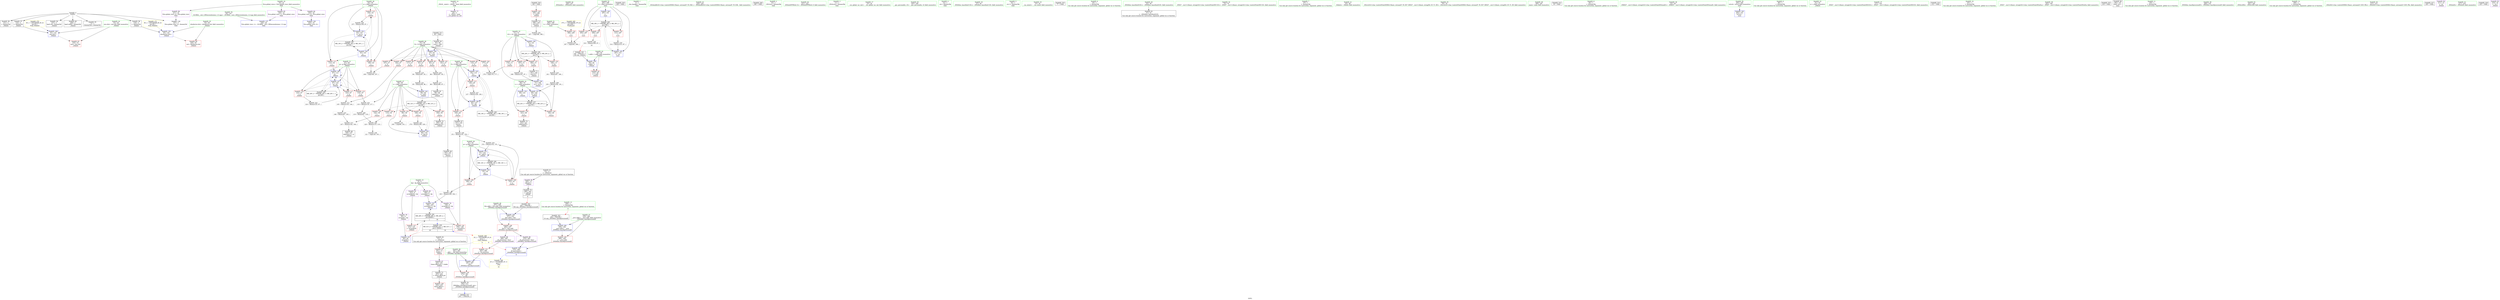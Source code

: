digraph "SVFG" {
	label="SVFG";

	Node0x55ae5b61f270 [shape=record,color=grey,label="{NodeID: 0\nNullPtr}"];
	Node0x55ae5b61f270 -> Node0x55ae5b63e0f0[style=solid];
	Node0x55ae5b61f270 -> Node0x55ae5b63e1f0[style=solid];
	Node0x55ae5b61f270 -> Node0x55ae5b63e2c0[style=solid];
	Node0x55ae5b61f270 -> Node0x55ae5b63e390[style=solid];
	Node0x55ae5b61f270 -> Node0x55ae5b63e460[style=solid];
	Node0x55ae5b61f270 -> Node0x55ae5b63e530[style=solid];
	Node0x55ae5b61f270 -> Node0x55ae5b643630[style=solid];
	Node0x55ae5b63cb60 [shape=record,color=red,label="{NodeID: 97\n107\<--57\n\<--N\n_Z4doiti\n}"];
	Node0x55ae5b63cb60 -> Node0x55ae5b64a610[style=solid];
	Node0x55ae5b63ab30 [shape=record,color=green,label="{NodeID: 14\n4\<--6\n_ZStL8__ioinit\<--_ZStL8__ioinit_field_insensitive\nGlob }"];
	Node0x55ae5b63ab30 -> Node0x55ae5b63f390[style=solid];
	Node0x55ae5b63d6c0 [shape=record,color=red,label="{NodeID: 111\n112\<--63\n\<--j\n_Z4doiti\n}"];
	Node0x55ae5b63d6c0 -> Node0x55ae5b643ce0[style=solid];
	Node0x55ae5b63b810 [shape=record,color=green,label="{NodeID: 28\n61\<--62\np\<--p_field_insensitive\n_Z4doiti\n}"];
	Node0x55ae5b63b810 -> Node0x55ae5b63d450[style=solid];
	Node0x55ae5b63b810 -> Node0x55ae5b63d520[style=solid];
	Node0x55ae5b63b810 -> Node0x55ae5b643a70[style=solid];
	Node0x55ae5b63b810 -> Node0x55ae5b6440f0[style=solid];
	Node0x55ae5b642b40 [shape=record,color=red,label="{NodeID: 125\n185\<--182\n\<--call27\n_Z4doiti\n}"];
	Node0x55ae5b642b40 -> Node0x55ae5b63ef80[style=solid];
	Node0x55ae5b63c4f0 [shape=record,color=green,label="{NodeID: 42\n226\<--227\n_ZNSolsEe\<--_ZNSolsEe_field_insensitive\n}"];
	Node0x55ae5b649590 [shape=record,color=grey,label="{NodeID: 222\n124 = Binary(123, 87, )\n}"];
	Node0x55ae5b649590 -> Node0x55ae5b643db0[style=solid];
	Node0x55ae5b643730 [shape=record,color=blue,label="{NodeID: 139\n49\<--48\nt.addr\<--t\n_Z4doiti\n}"];
	Node0x55ae5b643730 -> Node0x55ae5b640050[style=dashed];
	Node0x55ae5b63e1f0 [shape=record,color=black,label="{NodeID: 56\n131\<--3\n\<--dummyVal\n_Z4doiti\n}"];
	Node0x55ae5b66b450 [shape=record,color=black,label="{NodeID: 319\n228 = PHI()\n}"];
	Node0x55ae5b64aa90 [shape=record,color=grey,label="{NodeID: 236\n121 = cmp(120, 101, )\n}"];
	Node0x55ae5b644290 [shape=record,color=blue,label="{NodeID: 153\n166\<--163\narrayidx17\<--div\n_Z4doiti\n}"];
	Node0x55ae5b644290 -> Node0x55ae5b656170[style=dashed];
	Node0x55ae5b63ede0 [shape=record,color=black,label="{NodeID: 70\n165\<--164\nidxprom16\<--\n_Z4doiti\n}"];
	Node0x55ae5b656170 [shape=record,color=black,label="{NodeID: 250\nMR_26V_3 = PHI(MR_26V_4, MR_26V_2, )\npts\{90000 \}\n|{|<s3>16}}"];
	Node0x55ae5b656170 -> Node0x55ae5b642a70[style=dashed];
	Node0x55ae5b656170 -> Node0x55ae5b642ce0[style=dashed];
	Node0x55ae5b656170 -> Node0x55ae5b644290[style=dashed];
	Node0x55ae5b656170:s3 -> Node0x55ae5b652a40[style=dashed,color=blue];
	Node0x55ae5b63f940 [shape=record,color=purple,label="{NodeID: 84\n325\<--18\nllvm.global_ctors_0\<--llvm.global_ctors\nGlob }"];
	Node0x55ae5b63f940 -> Node0x55ae5b643430[style=solid];
	Node0x55ae5b61fcc0 [shape=record,color=green,label="{NodeID: 1\n7\<--1\n__dso_handle\<--dummyObj\nGlob }"];
	Node0x55ae5b63cc30 [shape=record,color=red,label="{NodeID: 98\n110\<--57\n\<--N\n_Z4doiti\n}"];
	Node0x55ae5b63cc30 -> Node0x55ae5b643c10[style=solid];
	Node0x55ae5b63ac30 [shape=record,color=green,label="{NodeID: 15\n8\<--9\ndp\<--dp_field_insensitive\nGlob }"];
	Node0x55ae5b63ac30 -> Node0x55ae5b63f460[style=solid];
	Node0x55ae5b63ac30 -> Node0x55ae5b63f530[style=solid];
	Node0x55ae5b63ac30 -> Node0x55ae5b63f600[style=solid];
	Node0x55ae5b63ac30 -> Node0x55ae5b63f6d0[style=solid];
	Node0x55ae5b63d790 [shape=record,color=red,label="{NodeID: 112\n156\<--63\n\<--j\n_Z4doiti\n}"];
	Node0x55ae5b63d790 -> Node0x55ae5b64a190[style=solid];
	Node0x55ae5b63b8e0 [shape=record,color=green,label="{NodeID: 29\n63\<--64\nj\<--j_field_insensitive\n_Z4doiti\n}"];
	Node0x55ae5b63b8e0 -> Node0x55ae5b63d5f0[style=solid];
	Node0x55ae5b63b8e0 -> Node0x55ae5b63d6c0[style=solid];
	Node0x55ae5b63b8e0 -> Node0x55ae5b63d790[style=solid];
	Node0x55ae5b63b8e0 -> Node0x55ae5b643b40[style=solid];
	Node0x55ae5b63b8e0 -> Node0x55ae5b6441c0[style=solid];
	Node0x55ae5b648210 [shape=record,color=grey,label="{NodeID: 209\n193 = Binary(192, 191, )\n}"];
	Node0x55ae5b648210 -> Node0x55ae5b6445d0[style=solid];
	Node0x55ae5b642c10 [shape=record,color=red,label="{NodeID: 126\n204\<--203\nvbase.offset\<--\n_Z4doiti\n}"];
	Node0x55ae5b63c5f0 [shape=record,color=green,label="{NodeID: 43\n229\<--230\n_ZSt4endlIcSt11char_traitsIcEERSt13basic_ostreamIT_T0_ES6_\<--_ZSt4endlIcSt11char_traitsIcEERSt13basic_ostreamIT_T0_ES6__field_insensitive\n}"];
	Node0x55ae5b649710 [shape=record,color=grey,label="{NodeID: 223\n170 = Binary(169, 128, )\n}"];
	Node0x55ae5b649710 -> Node0x55ae5b644360[style=solid];
	Node0x55ae5b643800 [shape=record,color=blue,label="{NodeID: 140\n57\<--83\nN\<--conv\n_Z4doiti\n}"];
	Node0x55ae5b643800 -> Node0x55ae5b6402c0[style=dashed];
	Node0x55ae5b643800 -> Node0x55ae5b63ca90[style=dashed];
	Node0x55ae5b643800 -> Node0x55ae5b63cb60[style=dashed];
	Node0x55ae5b643800 -> Node0x55ae5b63cc30[style=dashed];
	Node0x55ae5b643800 -> Node0x55ae5b63cd00[style=dashed];
	Node0x55ae5b643800 -> Node0x55ae5b63cdd0[style=dashed];
	Node0x55ae5b643800 -> Node0x55ae5b63cea0[style=dashed];
	Node0x55ae5b643800 -> Node0x55ae5b63cf70[style=dashed];
	Node0x55ae5b63e2c0 [shape=record,color=black,label="{NodeID: 57\n132\<--3\n\<--dummyVal\n_Z4doiti\n}"];
	Node0x55ae5b63e2c0 -> Node0x55ae5b643f50[style=solid];
	Node0x55ae5b66b520 [shape=record,color=black,label="{NodeID: 320\n300 = PHI()\n}"];
	Node0x55ae5b652040 [shape=record,color=black,label="{NodeID: 237\nMR_22V_3 = PHI(MR_22V_5, MR_22V_2, )\npts\{70 \}\n}"];
	Node0x55ae5b652040 -> Node0x55ae5b642590[style=dashed];
	Node0x55ae5b652040 -> Node0x55ae5b642660[style=dashed];
	Node0x55ae5b652040 -> Node0x55ae5b6445d0[style=dashed];
	Node0x55ae5b652040 -> Node0x55ae5b652040[style=dashed];
	Node0x55ae5b644360 [shape=record,color=blue,label="{NodeID: 154\n59\<--170\ni\<--dec19\n_Z4doiti\n}"];
	Node0x55ae5b644360 -> Node0x55ae5b654870[style=dashed];
	Node0x55ae5b63eeb0 [shape=record,color=black,label="{NodeID: 71\n181\<--180\nconv25\<--\n_Z4doiti\n}"];
	Node0x55ae5b63fa40 [shape=record,color=purple,label="{NodeID: 85\n326\<--18\nllvm.global_ctors_1\<--llvm.global_ctors\nGlob }"];
	Node0x55ae5b63fa40 -> Node0x55ae5b643530[style=solid];
	Node0x55ae5b61fd50 [shape=record,color=green,label="{NodeID: 2\n10\<--1\n_ZSt3cin\<--dummyObj\nGlob }"];
	Node0x55ae5b65b6c0 [shape=record,color=yellow,style=double,label="{NodeID: 265\n37V_1 = ENCHI(MR_37V_0)\npts\{296 \}\nFun[main]}"];
	Node0x55ae5b65b6c0 -> Node0x55ae5b6430f0[style=dashed];
	Node0x55ae5b63cd00 [shape=record,color=red,label="{NodeID: 99\n117\<--57\n\<--N\n_Z4doiti\n}"];
	Node0x55ae5b63cd00 -> Node0x55ae5b649890[style=solid];
	Node0x55ae5b63ad30 [shape=record,color=green,label="{NodeID: 16\n18\<--22\nllvm.global_ctors\<--llvm.global_ctors_field_insensitive\nGlob }"];
	Node0x55ae5b63ad30 -> Node0x55ae5b63f940[style=solid];
	Node0x55ae5b63ad30 -> Node0x55ae5b63fa40[style=solid];
	Node0x55ae5b63ad30 -> Node0x55ae5b63fb40[style=solid];
	Node0x55ae5b63d860 [shape=record,color=red,label="{NodeID: 113\n126\<--65\n\<--P\n_Z4doiti\n}"];
	Node0x55ae5b63d860 -> Node0x55ae5b649d10[style=solid];
	Node0x55ae5b63b9b0 [shape=record,color=green,label="{NodeID: 30\n65\<--66\nP\<--P_field_insensitive\n_Z4doiti\n}"];
	Node0x55ae5b63b9b0 -> Node0x55ae5b63d860[style=solid];
	Node0x55ae5b63b9b0 -> Node0x55ae5b63d930[style=solid];
	Node0x55ae5b63b9b0 -> Node0x55ae5b643c10[style=solid];
	Node0x55ae5b63b9b0 -> Node0x55ae5b643e80[style=solid];
	Node0x55ae5b648390 [shape=record,color=grey,label="{NodeID: 210\n191 = Binary(87, 190, )\n}"];
	Node0x55ae5b648390 -> Node0x55ae5b648210[style=solid];
	Node0x55ae5b642ce0 [shape=record,color=red,label="{NodeID: 127\n224\<--223\n\<--arrayidx44\n_Z4doiti\n}"];
	Node0x55ae5b63c6f0 [shape=record,color=green,label="{NodeID: 44\n231\<--232\n_ZNSolsEPFRSoS_E\<--_ZNSolsEPFRSoS_E_field_insensitive\n}"];
	Node0x55ae5b649890 [shape=record,color=grey,label="{NodeID: 224\n118 = Binary(116, 117, )\n}"];
	Node0x55ae5b649890 -> Node0x55ae5b649b90[style=solid];
	Node0x55ae5b6438d0 [shape=record,color=blue,label="{NodeID: 141\n90\<--92\narrayidx\<--\n_Z4doiti\n}"];
	Node0x55ae5b6438d0 -> Node0x55ae5b656170[style=dashed];
	Node0x55ae5b63e390 [shape=record,color=black,label="{NodeID: 58\n134\<--3\n\<--dummyVal\n_Z4doiti\n}"];
	Node0x55ae5b63e390 -> Node0x55ae5b644020[style=solid];
	Node0x55ae5b66b5f0 [shape=record,color=black,label="{NodeID: 321\n48 = PHI(310, )\n0th arg _Z4doiti }"];
	Node0x55ae5b66b5f0 -> Node0x55ae5b643730[style=solid];
	Node0x55ae5b652540 [shape=record,color=black,label="{NodeID: 238\nMR_24V_3 = PHI(MR_24V_4, MR_24V_2, )\npts\{72 \}\n}"];
	Node0x55ae5b652540 -> Node0x55ae5b642730[style=dashed];
	Node0x55ae5b652540 -> Node0x55ae5b642800[style=dashed];
	Node0x55ae5b652540 -> Node0x55ae5b6428d0[style=dashed];
	Node0x55ae5b652540 -> Node0x55ae5b6429a0[style=dashed];
	Node0x55ae5b652540 -> Node0x55ae5b6446a0[style=dashed];
	Node0x55ae5b644430 [shape=record,color=blue,label="{NodeID: 155\n69\<--101\nv\<--\n_Z4doiti\n}"];
	Node0x55ae5b644430 -> Node0x55ae5b652040[style=dashed];
	Node0x55ae5b63ef80 [shape=record,color=black,label="{NodeID: 72\n186\<--185\nconv28\<--\n_Z4doiti\n}"];
	Node0x55ae5b63ef80 -> Node0x55ae5b64a790[style=solid];
	Node0x55ae5b63fb40 [shape=record,color=purple,label="{NodeID: 86\n327\<--18\nllvm.global_ctors_2\<--llvm.global_ctors\nGlob }"];
	Node0x55ae5b63fb40 -> Node0x55ae5b643630[style=solid];
	Node0x55ae5b61fde0 [shape=record,color=green,label="{NodeID: 3\n11\<--1\n_ZSt4cout\<--dummyObj\nGlob }"];
	Node0x55ae5b63cdd0 [shape=record,color=red,label="{NodeID: 100\n144\<--57\n\<--N\n_Z4doiti\n}"];
	Node0x55ae5b63cdd0 -> Node0x55ae5b648690[style=solid];
	Node0x55ae5b63ae30 [shape=record,color=green,label="{NodeID: 17\n23\<--24\n__cxx_global_var_init\<--__cxx_global_var_init_field_insensitive\n}"];
	Node0x55ae5b63d930 [shape=record,color=red,label="{NodeID: 114\n140\<--65\n\<--P\n_Z4doiti\n}"];
	Node0x55ae5b63d930 -> Node0x55ae5b63eb70[style=solid];
	Node0x55ae5b63ba80 [shape=record,color=green,label="{NodeID: 31\n67\<--68\njj\<--jj_field_insensitive\n_Z4doiti\n}"];
	Node0x55ae5b63ba80 -> Node0x55ae5b63da00[style=solid];
	Node0x55ae5b63ba80 -> Node0x55ae5b6423f0[style=solid];
	Node0x55ae5b63ba80 -> Node0x55ae5b6424c0[style=solid];
	Node0x55ae5b63ba80 -> Node0x55ae5b643ce0[style=solid];
	Node0x55ae5b63ba80 -> Node0x55ae5b643db0[style=solid];
	Node0x55ae5b648510 [shape=record,color=grey,label="{NodeID: 211\n198 = Binary(197, 87, )\n}"];
	Node0x55ae5b648510 -> Node0x55ae5b6446a0[style=solid];
	Node0x55ae5b642db0 [shape=record,color=red,label="{NodeID: 128\n265\<--257\nthis1\<--this.addr\n_ZNSt8ios_base9precisionEl\n}"];
	Node0x55ae5b642db0 -> Node0x55ae5b63fd10[style=solid];
	Node0x55ae5b642db0 -> Node0x55ae5b63fde0[style=solid];
	Node0x55ae5b63c7f0 [shape=record,color=green,label="{NodeID: 45\n245\<--246\n__gxx_personality_v0\<--__gxx_personality_v0_field_insensitive\n}"];
	Node0x55ae5b65e870 [shape=record,color=yellow,style=double,label="{NodeID: 308\n2V_2 = CSCHI(MR_2V_1)\npts\{1 \}\nCS[]|{<s0>16}}"];
	Node0x55ae5b65e870:s0 -> Node0x55ae5b652a40[style=dashed,color=blue];
	Node0x55ae5b649a10 [shape=record,color=grey,label="{NodeID: 225\n120 = Binary(115, 119, )\n}"];
	Node0x55ae5b649a10 -> Node0x55ae5b64aa90[style=solid];
	Node0x55ae5b6439a0 [shape=record,color=blue,label="{NodeID: 142\n59\<--95\ni\<--sub3\n_Z4doiti\n}"];
	Node0x55ae5b6439a0 -> Node0x55ae5b654870[style=dashed];
	Node0x55ae5b63e460 [shape=record,color=black,label="{NodeID: 59\n237\<--3\nlpad.val\<--dummyVal\n_Z4doiti\n}"];
	Node0x55ae5b66b7e0 [shape=record,color=black,label="{NodeID: 322\n255 = PHI(206, )\n0th arg _ZNSt8ios_base9precisionEl }"];
	Node0x55ae5b66b7e0 -> Node0x55ae5b644770[style=solid];
	Node0x55ae5b652a40 [shape=record,color=black,label="{NodeID: 239\nMR_41V_2 = PHI(MR_41V_3, MR_41V_1, )\npts\{1 90000 \}\n|{<s0>16|<s1>16}}"];
	Node0x55ae5b652a40:s0 -> Node0x55ae5b6438d0[style=dashed,color=red];
	Node0x55ae5b652a40:s1 -> Node0x55ae5b65b960[style=dashed,color=red];
	Node0x55ae5b644500 [shape=record,color=blue,label="{NodeID: 156\n71\<--101\ni21\<--\n_Z4doiti\n}"];
	Node0x55ae5b644500 -> Node0x55ae5b652540[style=dashed];
	Node0x55ae5b63f050 [shape=record,color=black,label="{NodeID: 73\n203\<--202\n\<--vbase.offset.ptr\n_Z4doiti\n}"];
	Node0x55ae5b63f050 -> Node0x55ae5b642c10[style=solid];
	Node0x55ae5b63fc40 [shape=record,color=purple,label="{NodeID: 87\n202\<--201\nvbase.offset.ptr\<--vtable\n_Z4doiti\n}"];
	Node0x55ae5b63fc40 -> Node0x55ae5b63f050[style=solid];
	Node0x55ae5b63a560 [shape=record,color=green,label="{NodeID: 4\n14\<--1\n.str\<--dummyObj\nGlob }"];
	Node0x55ae5b63cea0 [shape=record,color=red,label="{NodeID: 101\n161\<--57\n\<--N\n_Z4doiti\n}"];
	Node0x55ae5b63cea0 -> Node0x55ae5b63ed10[style=solid];
	Node0x55ae5b63af30 [shape=record,color=green,label="{NodeID: 18\n27\<--28\n_ZNSt8ios_base4InitC1Ev\<--_ZNSt8ios_base4InitC1Ev_field_insensitive\n}"];
	Node0x55ae5b63da00 [shape=record,color=red,label="{NodeID: 115\n116\<--67\n\<--jj\n_Z4doiti\n}"];
	Node0x55ae5b63da00 -> Node0x55ae5b649890[style=solid];
	Node0x55ae5b63bb50 [shape=record,color=green,label="{NodeID: 32\n69\<--70\nv\<--v_field_insensitive\n_Z4doiti\n}"];
	Node0x55ae5b63bb50 -> Node0x55ae5b642590[style=solid];
	Node0x55ae5b63bb50 -> Node0x55ae5b642660[style=solid];
	Node0x55ae5b63bb50 -> Node0x55ae5b644430[style=solid];
	Node0x55ae5b63bb50 -> Node0x55ae5b6445d0[style=solid];
	Node0x55ae5b648690 [shape=record,color=grey,label="{NodeID: 212\n145 = Binary(143, 144, )\n}"];
	Node0x55ae5b648690 -> Node0x55ae5b648990[style=solid];
	Node0x55ae5b642e80 [shape=record,color=red,label="{NodeID: 129\n269\<--259\n\<--__prec.addr\n_ZNSt8ios_base9precisionEl\n}"];
	Node0x55ae5b642e80 -> Node0x55ae5b6449e0[style=solid];
	Node0x55ae5b63c8f0 [shape=record,color=green,label="{NodeID: 46\n257\<--258\nthis.addr\<--this.addr_field_insensitive\n_ZNSt8ios_base9precisionEl\n}"];
	Node0x55ae5b63c8f0 -> Node0x55ae5b642db0[style=solid];
	Node0x55ae5b63c8f0 -> Node0x55ae5b644770[style=solid];
	Node0x55ae5b649b90 [shape=record,color=grey,label="{NodeID: 226\n119 = Binary(87, 118, )\n}"];
	Node0x55ae5b649b90 -> Node0x55ae5b649a10[style=solid];
	Node0x55ae5b643a70 [shape=record,color=blue,label="{NodeID: 143\n61\<--92\np\<--\n_Z4doiti\n}"];
	Node0x55ae5b643a70 -> Node0x55ae5b63d450[style=dashed];
	Node0x55ae5b643a70 -> Node0x55ae5b63d520[style=dashed];
	Node0x55ae5b643a70 -> Node0x55ae5b6440f0[style=dashed];
	Node0x55ae5b643a70 -> Node0x55ae5b654d70[style=dashed];
	Node0x55ae5b63e530 [shape=record,color=black,label="{NodeID: 60\n238\<--3\nlpad.val49\<--dummyVal\n_Z4doiti\n}"];
	Node0x55ae5b66b920 [shape=record,color=black,label="{NodeID: 323\n256 = PHI(208, )\n1st arg _ZNSt8ios_base9precisionEl }"];
	Node0x55ae5b66b920 -> Node0x55ae5b644840[style=solid];
	Node0x55ae5b652f70 [shape=record,color=black,label="{NodeID: 240\nMR_39V_3 = PHI(MR_39V_4, MR_39V_2, )\npts\{298 \}\n}"];
	Node0x55ae5b652f70 -> Node0x55ae5b6431c0[style=dashed];
	Node0x55ae5b652f70 -> Node0x55ae5b643290[style=dashed];
	Node0x55ae5b652f70 -> Node0x55ae5b643360[style=dashed];
	Node0x55ae5b652f70 -> Node0x55ae5b644c50[style=dashed];
	Node0x55ae5b6445d0 [shape=record,color=blue,label="{NodeID: 157\n69\<--193\nv\<--or31\n_Z4doiti\n}"];
	Node0x55ae5b6445d0 -> Node0x55ae5b652040[style=dashed];
	Node0x55ae5b63f120 [shape=record,color=black,label="{NodeID: 74\n206\<--205\n\<--add.ptr\n_Z4doiti\n|{<s0>8}}"];
	Node0x55ae5b63f120:s0 -> Node0x55ae5b66b7e0[style=solid,color=red];
	Node0x55ae5b63fd10 [shape=record,color=purple,label="{NodeID: 88\n266\<--265\n_M_precision\<--this1\n_ZNSt8ios_base9precisionEl\n}"];
	Node0x55ae5b63fd10 -> Node0x55ae5b643020[style=solid];
	Node0x55ae5b63a5f0 [shape=record,color=green,label="{NodeID: 5\n16\<--1\n.str.1\<--dummyObj\nGlob }"];
	Node0x55ae5b65b960 [shape=record,color=yellow,style=double,label="{NodeID: 268\n2V_1 = ENCHI(MR_2V_0)\npts\{1 \}\nFun[_Z4doiti]|{|<s1>8|<s2>8}}"];
	Node0x55ae5b65b960 -> Node0x55ae5b63ff80[style=dashed];
	Node0x55ae5b65b960:s1 -> Node0x55ae5b643020[style=dashed,color=red];
	Node0x55ae5b65b960:s2 -> Node0x55ae5b6449e0[style=dashed,color=red];
	Node0x55ae5b63cf70 [shape=record,color=red,label="{NodeID: 102\n177\<--57\n\<--N\n_Z4doiti\n}"];
	Node0x55ae5b63cf70 -> Node0x55ae5b64a490[style=solid];
	Node0x55ae5b63b030 [shape=record,color=green,label="{NodeID: 19\n33\<--34\n__cxa_atexit\<--__cxa_atexit_field_insensitive\n}"];
	Node0x55ae5b6423f0 [shape=record,color=red,label="{NodeID: 116\n123\<--67\n\<--jj\n_Z4doiti\n}"];
	Node0x55ae5b6423f0 -> Node0x55ae5b649590[style=solid];
	Node0x55ae5b63bc20 [shape=record,color=green,label="{NodeID: 33\n71\<--72\ni21\<--i21_field_insensitive\n_Z4doiti\n}"];
	Node0x55ae5b63bc20 -> Node0x55ae5b642730[style=solid];
	Node0x55ae5b63bc20 -> Node0x55ae5b642800[style=solid];
	Node0x55ae5b63bc20 -> Node0x55ae5b6428d0[style=solid];
	Node0x55ae5b63bc20 -> Node0x55ae5b6429a0[style=solid];
	Node0x55ae5b63bc20 -> Node0x55ae5b644500[style=solid];
	Node0x55ae5b63bc20 -> Node0x55ae5b6446a0[style=solid];
	Node0x55ae5b648810 [shape=record,color=grey,label="{NodeID: 213\n147 = Binary(142, 146, )\n}"];
	Node0x55ae5b648810 -> Node0x55ae5b63ec40[style=solid];
	Node0x55ae5b642f50 [shape=record,color=red,label="{NodeID: 130\n272\<--261\n\<--__old\n_ZNSt8ios_base9precisionEl\n}"];
	Node0x55ae5b642f50 -> Node0x55ae5b63f2c0[style=solid];
	Node0x55ae5b63c9c0 [shape=record,color=green,label="{NodeID: 47\n259\<--260\n__prec.addr\<--__prec.addr_field_insensitive\n_ZNSt8ios_base9precisionEl\n}"];
	Node0x55ae5b63c9c0 -> Node0x55ae5b642e80[style=solid];
	Node0x55ae5b63c9c0 -> Node0x55ae5b644840[style=solid];
	Node0x55ae5b66a690 [shape=record,color=black,label="{NodeID: 310\n77 = PHI()\n}"];
	Node0x55ae5b649d10 [shape=record,color=grey,label="{NodeID: 227\n127 = Binary(126, 128, )\n}"];
	Node0x55ae5b649d10 -> Node0x55ae5b643e80[style=solid];
	Node0x55ae5b643b40 [shape=record,color=blue,label="{NodeID: 144\n63\<--101\nj\<--\n_Z4doiti\n}"];
	Node0x55ae5b643b40 -> Node0x55ae5b63d5f0[style=dashed];
	Node0x55ae5b643b40 -> Node0x55ae5b63d6c0[style=dashed];
	Node0x55ae5b643b40 -> Node0x55ae5b63d790[style=dashed];
	Node0x55ae5b643b40 -> Node0x55ae5b6441c0[style=dashed];
	Node0x55ae5b643b40 -> Node0x55ae5b655270[style=dashed];
	Node0x55ae5b63e600 [shape=record,color=black,label="{NodeID: 61\n12\<--11\n\<--_ZSt4cout\nCan only get source location for instruction, argument, global var or function.}"];
	Node0x55ae5b63e600 -> Node0x55ae5b63feb0[style=solid];
	Node0x55ae5b6446a0 [shape=record,color=blue,label="{NodeID: 158\n71\<--198\ni21\<--inc33\n_Z4doiti\n}"];
	Node0x55ae5b6446a0 -> Node0x55ae5b652540[style=dashed];
	Node0x55ae5b63f1f0 [shape=record,color=black,label="{NodeID: 75\n222\<--221\nidxprom43\<--\n_Z4doiti\n}"];
	Node0x55ae5b63fde0 [shape=record,color=purple,label="{NodeID: 89\n270\<--265\n_M_precision2\<--this1\n_ZNSt8ios_base9precisionEl\n}"];
	Node0x55ae5b63fde0 -> Node0x55ae5b6449e0[style=solid];
	Node0x55ae5b63a680 [shape=record,color=green,label="{NodeID: 6\n19\<--1\n\<--dummyObj\nCan only get source location for instruction, argument, global var or function.}"];
	Node0x55ae5b63d040 [shape=record,color=red,label="{NodeID: 103\n99\<--59\n\<--i\n_Z4doiti\n}"];
	Node0x55ae5b63d040 -> Node0x55ae5b64a310[style=solid];
	Node0x55ae5b63b130 [shape=record,color=green,label="{NodeID: 20\n32\<--38\n_ZNSt8ios_base4InitD1Ev\<--_ZNSt8ios_base4InitD1Ev_field_insensitive\n}"];
	Node0x55ae5b63b130 -> Node0x55ae5b63e800[style=solid];
	Node0x55ae5b6424c0 [shape=record,color=red,label="{NodeID: 117\n143\<--67\n\<--jj\n_Z4doiti\n}"];
	Node0x55ae5b6424c0 -> Node0x55ae5b648690[style=solid];
	Node0x55ae5b63bcf0 [shape=record,color=green,label="{NodeID: 34\n75\<--76\n_ZNSt7__cxx1112basic_stringIcSt11char_traitsIcESaIcEEC1Ev\<--_ZNSt7__cxx1112basic_stringIcSt11char_traitsIcESaIcEEC1Ev_field_insensitive\n}"];
	Node0x55ae5b648990 [shape=record,color=grey,label="{NodeID: 214\n146 = Binary(87, 145, )\n}"];
	Node0x55ae5b648990 -> Node0x55ae5b648810[style=solid];
	Node0x55ae5b643020 [shape=record,color=red,label="{NodeID: 131\n267\<--266\n\<--_M_precision\n_ZNSt8ios_base9precisionEl\n}"];
	Node0x55ae5b643020 -> Node0x55ae5b644910[style=solid];
	Node0x55ae5b63dab0 [shape=record,color=green,label="{NodeID: 48\n261\<--262\n__old\<--__old_field_insensitive\n_ZNSt8ios_base9precisionEl\n}"];
	Node0x55ae5b63dab0 -> Node0x55ae5b642f50[style=solid];
	Node0x55ae5b63dab0 -> Node0x55ae5b644910[style=solid];
	Node0x55ae5b66abf0 [shape=record,color=black,label="{NodeID: 311\n80 = PHI()\n}"];
	Node0x55ae5b66abf0 -> Node0x55ae5b63e900[style=solid];
	Node0x55ae5b649e90 [shape=record,color=grey,label="{NodeID: 228\n151 = Binary(141, 150, )\n}"];
	Node0x55ae5b649e90 -> Node0x55ae5b648f90[style=solid];
	Node0x55ae5b643c10 [shape=record,color=blue,label="{NodeID: 145\n65\<--110\nP\<--\n_Z4doiti\n}"];
	Node0x55ae5b643c10 -> Node0x55ae5b63d860[style=dashed];
	Node0x55ae5b643c10 -> Node0x55ae5b63d930[style=dashed];
	Node0x55ae5b643c10 -> Node0x55ae5b643c10[style=dashed];
	Node0x55ae5b643c10 -> Node0x55ae5b643e80[style=dashed];
	Node0x55ae5b643c10 -> Node0x55ae5b655770[style=dashed];
	Node0x55ae5b63e700 [shape=record,color=black,label="{NodeID: 62\n13\<--11\n\<--_ZSt4cout\nCan only get source location for instruction, argument, global var or function.}"];
	Node0x55ae5b63e700 -> Node0x55ae5b63ff80[style=solid];
	Node0x55ae5b644770 [shape=record,color=blue,label="{NodeID: 159\n257\<--255\nthis.addr\<--this\n_ZNSt8ios_base9precisionEl\n}"];
	Node0x55ae5b644770 -> Node0x55ae5b642db0[style=dashed];
	Node0x55ae5b63f2c0 [shape=record,color=black,label="{NodeID: 76\n254\<--272\n_ZNSt8ios_base9precisionEl_ret\<--\n_ZNSt8ios_base9precisionEl\n|{<s0>8}}"];
	Node0x55ae5b63f2c0:s0 -> Node0x55ae5b66ae20[style=solid,color=blue];
	Node0x55ae5b63feb0 [shape=record,color=purple,label="{NodeID: 90\n205\<--12\nadd.ptr\<--\n_Z4doiti\n}"];
	Node0x55ae5b63feb0 -> Node0x55ae5b63f120[style=solid];
	Node0x55ae5b63a710 [shape=record,color=green,label="{NodeID: 7\n87\<--1\n\<--dummyObj\nCan only get source location for instruction, argument, global var or function.}"];
	Node0x55ae5b65bb50 [shape=record,color=yellow,style=double,label="{NodeID: 270\n6V_1 = ENCHI(MR_6V_0)\npts\{54 \}\nFun[_Z4doiti]}"];
	Node0x55ae5b65bb50 -> Node0x55ae5b643f50[style=dashed];
	Node0x55ae5b63d110 [shape=record,color=red,label="{NodeID: 104\n115\<--59\n\<--i\n_Z4doiti\n}"];
	Node0x55ae5b63d110 -> Node0x55ae5b649a10[style=solid];
	Node0x55ae5b63b230 [shape=record,color=green,label="{NodeID: 21\n45\<--46\n_Z4doiti\<--_Z4doiti_field_insensitive\n}"];
	Node0x55ae5b642590 [shape=record,color=red,label="{NodeID: 118\n192\<--69\n\<--v\n_Z4doiti\n}"];
	Node0x55ae5b642590 -> Node0x55ae5b648210[style=solid];
	Node0x55ae5b63bdf0 [shape=record,color=green,label="{NodeID: 35\n78\<--79\n_ZStrsIcSt11char_traitsIcESaIcEERSt13basic_istreamIT_T0_ES7_RNSt7__cxx1112basic_stringIS4_S5_T1_EE\<--_ZStrsIcSt11char_traitsIcESaIcEERSt13basic_istreamIT_T0_ES7_RNSt7__cxx1112basic_stringIS4_S5_T1_EE_field_insensitive\n}"];
	Node0x55ae5b648b10 [shape=record,color=grey,label="{NodeID: 215\n94 = Binary(87, 93, )\n}"];
	Node0x55ae5b648b10 -> Node0x55ae5b649410[style=solid];
	Node0x55ae5b6430f0 [shape=record,color=red,label="{NodeID: 132\n306\<--295\n\<--t\nmain\n}"];
	Node0x55ae5b6430f0 -> Node0x55ae5b64a910[style=solid];
	Node0x55ae5b63db80 [shape=record,color=green,label="{NodeID: 49\n290\<--291\nmain\<--main_field_insensitive\n}"];
	Node0x55ae5b66ad50 [shape=record,color=black,label="{NodeID: 312\n30 = PHI()\n}"];
	Node0x55ae5b64a010 [shape=record,color=grey,label="{NodeID: 229\n163 = Binary(160, 162, )\n}"];
	Node0x55ae5b64a010 -> Node0x55ae5b644290[style=solid];
	Node0x55ae5b643ce0 [shape=record,color=blue,label="{NodeID: 146\n67\<--112\njj\<--\n_Z4doiti\n}"];
	Node0x55ae5b643ce0 -> Node0x55ae5b63da00[style=dashed];
	Node0x55ae5b643ce0 -> Node0x55ae5b6423f0[style=dashed];
	Node0x55ae5b643ce0 -> Node0x55ae5b6424c0[style=dashed];
	Node0x55ae5b643ce0 -> Node0x55ae5b643ce0[style=dashed];
	Node0x55ae5b643ce0 -> Node0x55ae5b643db0[style=dashed];
	Node0x55ae5b643ce0 -> Node0x55ae5b655c70[style=dashed];
	Node0x55ae5b63e800 [shape=record,color=black,label="{NodeID: 63\n31\<--32\n\<--_ZNSt8ios_base4InitD1Ev\nCan only get source location for instruction, argument, global var or function.}"];
	Node0x55ae5b644840 [shape=record,color=blue,label="{NodeID: 160\n259\<--256\n__prec.addr\<--__prec\n_ZNSt8ios_base9precisionEl\n}"];
	Node0x55ae5b644840 -> Node0x55ae5b642e80[style=dashed];
	Node0x55ae5b63f390 [shape=record,color=purple,label="{NodeID: 77\n29\<--4\n\<--_ZStL8__ioinit\n__cxx_global_var_init\n}"];
	Node0x55ae5b63ff80 [shape=record,color=red,label="{NodeID: 91\n201\<--13\nvtable\<--\n_Z4doiti\n}"];
	Node0x55ae5b63ff80 -> Node0x55ae5b63fc40[style=solid];
	Node0x55ae5b63a7a0 [shape=record,color=green,label="{NodeID: 8\n92\<--1\n\<--dummyObj\nCan only get source location for instruction, argument, global var or function.}"];
	Node0x55ae5b65bc30 [shape=record,color=yellow,style=double,label="{NodeID: 271\n8V_1 = ENCHI(MR_8V_0)\npts\{56 \}\nFun[_Z4doiti]}"];
	Node0x55ae5b65bc30 -> Node0x55ae5b644020[style=dashed];
	Node0x55ae5b63d1e0 [shape=record,color=red,label="{NodeID: 105\n142\<--59\n\<--i\n_Z4doiti\n}"];
	Node0x55ae5b63d1e0 -> Node0x55ae5b648810[style=solid];
	Node0x55ae5b63b330 [shape=record,color=green,label="{NodeID: 22\n49\<--50\nt.addr\<--t.addr_field_insensitive\n_Z4doiti\n}"];
	Node0x55ae5b63b330 -> Node0x55ae5b640050[style=solid];
	Node0x55ae5b63b330 -> Node0x55ae5b643730[style=solid];
	Node0x55ae5b642660 [shape=record,color=red,label="{NodeID: 119\n221\<--69\n\<--v\n_Z4doiti\n}"];
	Node0x55ae5b642660 -> Node0x55ae5b63f1f0[style=solid];
	Node0x55ae5b63bef0 [shape=record,color=green,label="{NodeID: 36\n81\<--82\n_ZNKSt7__cxx1112basic_stringIcSt11char_traitsIcESaIcEE4sizeEv\<--_ZNKSt7__cxx1112basic_stringIcSt11char_traitsIcESaIcEE4sizeEv_field_insensitive\n}"];
	Node0x55ae5b648c90 [shape=record,color=grey,label="{NodeID: 216\n314 = Binary(313, 87, )\n}"];
	Node0x55ae5b648c90 -> Node0x55ae5b644c50[style=solid];
	Node0x55ae5b6431c0 [shape=record,color=red,label="{NodeID: 133\n305\<--297\n\<--i\nmain\n}"];
	Node0x55ae5b6431c0 -> Node0x55ae5b64a910[style=solid];
	Node0x55ae5b63dc80 [shape=record,color=green,label="{NodeID: 50\n293\<--294\nretval\<--retval_field_insensitive\nmain\n}"];
	Node0x55ae5b63dc80 -> Node0x55ae5b644ab0[style=solid];
	Node0x55ae5b66ae20 [shape=record,color=black,label="{NodeID: 313\n207 = PHI(254, )\n}"];
	Node0x55ae5b64a190 [shape=record,color=grey,label="{NodeID: 230\n157 = Binary(156, 87, )\n}"];
	Node0x55ae5b64a190 -> Node0x55ae5b6441c0[style=solid];
	Node0x55ae5b643db0 [shape=record,color=blue,label="{NodeID: 147\n67\<--124\njj\<--inc\n_Z4doiti\n}"];
	Node0x55ae5b643db0 -> Node0x55ae5b63da00[style=dashed];
	Node0x55ae5b643db0 -> Node0x55ae5b6423f0[style=dashed];
	Node0x55ae5b643db0 -> Node0x55ae5b6424c0[style=dashed];
	Node0x55ae5b643db0 -> Node0x55ae5b643ce0[style=dashed];
	Node0x55ae5b643db0 -> Node0x55ae5b643db0[style=dashed];
	Node0x55ae5b643db0 -> Node0x55ae5b655c70[style=dashed];
	Node0x55ae5b63e900 [shape=record,color=black,label="{NodeID: 64\n83\<--80\nconv\<--call1\n_Z4doiti\n}"];
	Node0x55ae5b63e900 -> Node0x55ae5b643800[style=solid];
	Node0x55ae5b644910 [shape=record,color=blue,label="{NodeID: 161\n261\<--267\n__old\<--\n_ZNSt8ios_base9precisionEl\n}"];
	Node0x55ae5b644910 -> Node0x55ae5b642f50[style=dashed];
	Node0x55ae5b63f460 [shape=record,color=purple,label="{NodeID: 78\n90\<--8\narrayidx\<--dp\n_Z4doiti\n}"];
	Node0x55ae5b63f460 -> Node0x55ae5b6438d0[style=solid];
	Node0x55ae5b640050 [shape=record,color=red,label="{NodeID: 92\n215\<--49\n\<--t.addr\n_Z4doiti\n}"];
	Node0x55ae5b63a830 [shape=record,color=green,label="{NodeID: 9\n96\<--1\n\<--dummyObj\nCan only get source location for instruction, argument, global var or function.}"];
	Node0x55ae5b63d2b0 [shape=record,color=red,label="{NodeID: 106\n164\<--59\n\<--i\n_Z4doiti\n}"];
	Node0x55ae5b63d2b0 -> Node0x55ae5b63ede0[style=solid];
	Node0x55ae5b63b400 [shape=record,color=green,label="{NodeID: 23\n51\<--52\ns\<--s_field_insensitive\n_Z4doiti\n}"];
	Node0x55ae5b642730 [shape=record,color=red,label="{NodeID: 120\n176\<--71\n\<--i21\n_Z4doiti\n}"];
	Node0x55ae5b642730 -> Node0x55ae5b64a490[style=solid];
	Node0x55ae5b63bff0 [shape=record,color=green,label="{NodeID: 37\n137\<--138\n_ZNSt7__cxx1112basic_stringIcSt11char_traitsIcESaIcEED1Ev\<--_ZNSt7__cxx1112basic_stringIcSt11char_traitsIcESaIcEED1Ev_field_insensitive\n}"];
	Node0x55ae5b648e10 [shape=record,color=grey,label="{NodeID: 217\n88 = Binary(86, 87, )\n}"];
	Node0x55ae5b648e10 -> Node0x55ae5b63e9d0[style=solid];
	Node0x55ae5b643290 [shape=record,color=red,label="{NodeID: 134\n309\<--297\n\<--i\nmain\n}"];
	Node0x55ae5b643290 -> Node0x55ae5b649290[style=solid];
	Node0x55ae5b63dd50 [shape=record,color=green,label="{NodeID: 51\n295\<--296\nt\<--t_field_insensitive\nmain\n}"];
	Node0x55ae5b63dd50 -> Node0x55ae5b6430f0[style=solid];
	Node0x55ae5b66af50 [shape=record,color=black,label="{NodeID: 314\n212 = PHI()\n}"];
	Node0x55ae5b64a310 [shape=record,color=grey,label="{NodeID: 231\n100 = cmp(99, 101, )\n}"];
	Node0x55ae5b643e80 [shape=record,color=blue,label="{NodeID: 148\n65\<--127\nP\<--dec\n_Z4doiti\n}"];
	Node0x55ae5b643e80 -> Node0x55ae5b63d860[style=dashed];
	Node0x55ae5b643e80 -> Node0x55ae5b63d930[style=dashed];
	Node0x55ae5b643e80 -> Node0x55ae5b643c10[style=dashed];
	Node0x55ae5b643e80 -> Node0x55ae5b643e80[style=dashed];
	Node0x55ae5b643e80 -> Node0x55ae5b655770[style=dashed];
	Node0x55ae5b63e9d0 [shape=record,color=black,label="{NodeID: 65\n89\<--88\nidxprom\<--sub\n_Z4doiti\n}"];
	Node0x55ae5b654870 [shape=record,color=black,label="{NodeID: 245\nMR_12V_3 = PHI(MR_12V_4, MR_12V_2, )\npts\{60 \}\n}"];
	Node0x55ae5b654870 -> Node0x55ae5b63d040[style=dashed];
	Node0x55ae5b654870 -> Node0x55ae5b63d110[style=dashed];
	Node0x55ae5b654870 -> Node0x55ae5b63d1e0[style=dashed];
	Node0x55ae5b654870 -> Node0x55ae5b63d2b0[style=dashed];
	Node0x55ae5b654870 -> Node0x55ae5b63d380[style=dashed];
	Node0x55ae5b654870 -> Node0x55ae5b644360[style=dashed];
	Node0x55ae5b6449e0 [shape=record,color=blue,label="{NodeID: 162\n270\<--269\n_M_precision2\<--\n_ZNSt8ios_base9precisionEl\n|{<s0>8}}"];
	Node0x55ae5b6449e0:s0 -> Node0x55ae5b65e870[style=dashed,color=blue];
	Node0x55ae5b63f530 [shape=record,color=purple,label="{NodeID: 79\n149\<--8\narrayidx12\<--dp\n_Z4doiti\n}"];
	Node0x55ae5b63f530 -> Node0x55ae5b642a70[style=solid];
	Node0x55ae5b640120 [shape=record,color=red,label="{NodeID: 93\n235\<--53\nexn\<--exn.slot\n_Z4doiti\n}"];
	Node0x55ae5b63a8c0 [shape=record,color=green,label="{NodeID: 10\n101\<--1\n\<--dummyObj\nCan only get source location for instruction, argument, global var or function.}"];
	Node0x55ae5b63d380 [shape=record,color=red,label="{NodeID: 107\n169\<--59\n\<--i\n_Z4doiti\n}"];
	Node0x55ae5b63d380 -> Node0x55ae5b649710[style=solid];
	Node0x55ae5b63b4d0 [shape=record,color=green,label="{NodeID: 24\n53\<--54\nexn.slot\<--exn.slot_field_insensitive\n_Z4doiti\n}"];
	Node0x55ae5b63b4d0 -> Node0x55ae5b640120[style=solid];
	Node0x55ae5b63b4d0 -> Node0x55ae5b643f50[style=solid];
	Node0x55ae5b642800 [shape=record,color=red,label="{NodeID: 121\n180\<--71\n\<--i21\n_Z4doiti\n}"];
	Node0x55ae5b642800 -> Node0x55ae5b63eeb0[style=solid];
	Node0x55ae5b63c0f0 [shape=record,color=green,label="{NodeID: 38\n183\<--184\n_ZNSt7__cxx1112basic_stringIcSt11char_traitsIcESaIcEEixEm\<--_ZNSt7__cxx1112basic_stringIcSt11char_traitsIcESaIcEEixEm_field_insensitive\n}"];
	Node0x55ae5b648f90 [shape=record,color=grey,label="{NodeID: 218\n153 = Binary(152, 151, )\n}"];
	Node0x55ae5b648f90 -> Node0x55ae5b6440f0[style=solid];
	Node0x55ae5b643360 [shape=record,color=red,label="{NodeID: 135\n313\<--297\n\<--i\nmain\n}"];
	Node0x55ae5b643360 -> Node0x55ae5b648c90[style=solid];
	Node0x55ae5b63de20 [shape=record,color=green,label="{NodeID: 52\n297\<--298\ni\<--i_field_insensitive\nmain\n}"];
	Node0x55ae5b63de20 -> Node0x55ae5b6431c0[style=solid];
	Node0x55ae5b63de20 -> Node0x55ae5b643290[style=solid];
	Node0x55ae5b63de20 -> Node0x55ae5b643360[style=solid];
	Node0x55ae5b63de20 -> Node0x55ae5b644b80[style=solid];
	Node0x55ae5b63de20 -> Node0x55ae5b644c50[style=solid];
	Node0x55ae5b66b050 [shape=record,color=black,label="{NodeID: 315\n216 = PHI()\n}"];
	Node0x55ae5b64a490 [shape=record,color=grey,label="{NodeID: 232\n178 = cmp(176, 177, )\n}"];
	Node0x55ae5b643f50 [shape=record,color=blue,label="{NodeID: 149\n53\<--132\nexn.slot\<--\n_Z4doiti\n}"];
	Node0x55ae5b643f50 -> Node0x55ae5b640120[style=dashed];
	Node0x55ae5b63eaa0 [shape=record,color=black,label="{NodeID: 66\n292\<--101\nmain_ret\<--\nmain\n}"];
	Node0x55ae5b654d70 [shape=record,color=black,label="{NodeID: 246\nMR_14V_2 = PHI(MR_14V_4, MR_14V_1, )\npts\{62 \}\n}"];
	Node0x55ae5b654d70 -> Node0x55ae5b643a70[style=dashed];
	Node0x55ae5b644ab0 [shape=record,color=blue,label="{NodeID: 163\n293\<--101\nretval\<--\nmain\n}"];
	Node0x55ae5b63f600 [shape=record,color=purple,label="{NodeID: 80\n166\<--8\narrayidx17\<--dp\n_Z4doiti\n}"];
	Node0x55ae5b63f600 -> Node0x55ae5b644290[style=solid];
	Node0x55ae5b6401f0 [shape=record,color=red,label="{NodeID: 94\n236\<--55\nsel\<--ehselector.slot\n_Z4doiti\n}"];
	Node0x55ae5b63a950 [shape=record,color=green,label="{NodeID: 11\n128\<--1\n\<--dummyObj\nCan only get source location for instruction, argument, global var or function.}"];
	Node0x55ae5b63d450 [shape=record,color=red,label="{NodeID: 108\n152\<--61\n\<--p\n_Z4doiti\n}"];
	Node0x55ae5b63d450 -> Node0x55ae5b648f90[style=solid];
	Node0x55ae5b63b5a0 [shape=record,color=green,label="{NodeID: 25\n55\<--56\nehselector.slot\<--ehselector.slot_field_insensitive\n_Z4doiti\n}"];
	Node0x55ae5b63b5a0 -> Node0x55ae5b6401f0[style=solid];
	Node0x55ae5b63b5a0 -> Node0x55ae5b644020[style=solid];
	Node0x55ae5b6428d0 [shape=record,color=red,label="{NodeID: 122\n190\<--71\n\<--i21\n_Z4doiti\n}"];
	Node0x55ae5b6428d0 -> Node0x55ae5b648390[style=solid];
	Node0x55ae5b63c1f0 [shape=record,color=green,label="{NodeID: 39\n209\<--210\n_ZNSt8ios_base9precisionEl\<--_ZNSt8ios_base9precisionEl_field_insensitive\n}"];
	Node0x55ae5b649110 [shape=record,color=grey,label="{NodeID: 219\n86 = Binary(87, 85, )\n}"];
	Node0x55ae5b649110 -> Node0x55ae5b648e10[style=solid];
	Node0x55ae5b643430 [shape=record,color=blue,label="{NodeID: 136\n325\<--19\nllvm.global_ctors_0\<--\nGlob }"];
	Node0x55ae5b63def0 [shape=record,color=green,label="{NodeID: 53\n301\<--302\n_ZNSirsERi\<--_ZNSirsERi_field_insensitive\n}"];
	Node0x55ae5b66b150 [shape=record,color=black,label="{NodeID: 316\n182 = PHI()\n}"];
	Node0x55ae5b66b150 -> Node0x55ae5b642b40[style=solid];
	Node0x55ae5b64a610 [shape=record,color=grey,label="{NodeID: 233\n108 = cmp(106, 107, )\n}"];
	Node0x55ae5b644020 [shape=record,color=blue,label="{NodeID: 150\n55\<--134\nehselector.slot\<--\n_Z4doiti\n}"];
	Node0x55ae5b644020 -> Node0x55ae5b6401f0[style=dashed];
	Node0x55ae5b63eb70 [shape=record,color=black,label="{NodeID: 67\n141\<--140\nconv8\<--\n_Z4doiti\n}"];
	Node0x55ae5b63eb70 -> Node0x55ae5b649e90[style=solid];
	Node0x55ae5b655270 [shape=record,color=black,label="{NodeID: 247\nMR_16V_2 = PHI(MR_16V_4, MR_16V_1, )\npts\{64 \}\n}"];
	Node0x55ae5b655270 -> Node0x55ae5b643b40[style=dashed];
	Node0x55ae5b644b80 [shape=record,color=blue,label="{NodeID: 164\n297\<--101\ni\<--\nmain\n}"];
	Node0x55ae5b644b80 -> Node0x55ae5b652f70[style=dashed];
	Node0x55ae5b63f6d0 [shape=record,color=purple,label="{NodeID: 81\n223\<--8\narrayidx44\<--dp\n_Z4doiti\n}"];
	Node0x55ae5b63f6d0 -> Node0x55ae5b642ce0[style=solid];
	Node0x55ae5b6402c0 [shape=record,color=red,label="{NodeID: 95\n85\<--57\n\<--N\n_Z4doiti\n}"];
	Node0x55ae5b6402c0 -> Node0x55ae5b649110[style=solid];
	Node0x55ae5b63a9e0 [shape=record,color=green,label="{NodeID: 12\n188\<--1\n\<--dummyObj\nCan only get source location for instruction, argument, global var or function.}"];
	Node0x55ae5b63d520 [shape=record,color=red,label="{NodeID: 109\n160\<--61\n\<--p\n_Z4doiti\n}"];
	Node0x55ae5b63d520 -> Node0x55ae5b64a010[style=solid];
	Node0x55ae5b63b670 [shape=record,color=green,label="{NodeID: 26\n57\<--58\nN\<--N_field_insensitive\n_Z4doiti\n}"];
	Node0x55ae5b63b670 -> Node0x55ae5b6402c0[style=solid];
	Node0x55ae5b63b670 -> Node0x55ae5b63ca90[style=solid];
	Node0x55ae5b63b670 -> Node0x55ae5b63cb60[style=solid];
	Node0x55ae5b63b670 -> Node0x55ae5b63cc30[style=solid];
	Node0x55ae5b63b670 -> Node0x55ae5b63cd00[style=solid];
	Node0x55ae5b63b670 -> Node0x55ae5b63cdd0[style=solid];
	Node0x55ae5b63b670 -> Node0x55ae5b63cea0[style=solid];
	Node0x55ae5b63b670 -> Node0x55ae5b63cf70[style=solid];
	Node0x55ae5b63b670 -> Node0x55ae5b643800[style=solid];
	Node0x55ae5b6429a0 [shape=record,color=red,label="{NodeID: 123\n197\<--71\n\<--i21\n_Z4doiti\n}"];
	Node0x55ae5b6429a0 -> Node0x55ae5b648510[style=solid];
	Node0x55ae5b63c2f0 [shape=record,color=green,label="{NodeID: 40\n213\<--214\n_ZStlsISt11char_traitsIcEERSt13basic_ostreamIcT_ES5_PKc\<--_ZStlsISt11char_traitsIcEERSt13basic_ostreamIcT_ES5_PKc_field_insensitive\n}"];
	Node0x55ae5b649290 [shape=record,color=grey,label="{NodeID: 220\n310 = Binary(309, 87, )\n|{<s0>16}}"];
	Node0x55ae5b649290:s0 -> Node0x55ae5b66b5f0[style=solid,color=red];
	Node0x55ae5b643530 [shape=record,color=blue,label="{NodeID: 137\n326\<--20\nllvm.global_ctors_1\<--_GLOBAL__sub_I_BNieuwenhuizen_3_0.cpp\nGlob }"];
	Node0x55ae5b63dff0 [shape=record,color=green,label="{NodeID: 54\n20\<--321\n_GLOBAL__sub_I_BNieuwenhuizen_3_0.cpp\<--_GLOBAL__sub_I_BNieuwenhuizen_3_0.cpp_field_insensitive\n}"];
	Node0x55ae5b63dff0 -> Node0x55ae5b643530[style=solid];
	Node0x55ae5b66b250 [shape=record,color=black,label="{NodeID: 317\n220 = PHI()\n}"];
	Node0x55ae5b64a790 [shape=record,color=grey,label="{NodeID: 234\n187 = cmp(186, 188, )\n}"];
	Node0x55ae5b6440f0 [shape=record,color=blue,label="{NodeID: 151\n61\<--153\np\<--add13\n_Z4doiti\n}"];
	Node0x55ae5b6440f0 -> Node0x55ae5b63d450[style=dashed];
	Node0x55ae5b6440f0 -> Node0x55ae5b63d520[style=dashed];
	Node0x55ae5b6440f0 -> Node0x55ae5b6440f0[style=dashed];
	Node0x55ae5b6440f0 -> Node0x55ae5b654d70[style=dashed];
	Node0x55ae5b63ec40 [shape=record,color=black,label="{NodeID: 68\n148\<--147\nidxprom11\<--or\n_Z4doiti\n}"];
	Node0x55ae5b655770 [shape=record,color=black,label="{NodeID: 248\nMR_18V_2 = PHI(MR_18V_3, MR_18V_1, )\npts\{66 \}\n}"];
	Node0x55ae5b655770 -> Node0x55ae5b643c10[style=dashed];
	Node0x55ae5b655770 -> Node0x55ae5b655770[style=dashed];
	Node0x55ae5b644c50 [shape=record,color=blue,label="{NodeID: 165\n297\<--314\ni\<--inc\nmain\n}"];
	Node0x55ae5b644c50 -> Node0x55ae5b652f70[style=dashed];
	Node0x55ae5b63f7a0 [shape=record,color=purple,label="{NodeID: 82\n211\<--14\n\<--.str\n_Z4doiti\n}"];
	Node0x55ae5b63ca90 [shape=record,color=red,label="{NodeID: 96\n93\<--57\n\<--N\n_Z4doiti\n}"];
	Node0x55ae5b63ca90 -> Node0x55ae5b648b10[style=solid];
	Node0x55ae5b63aa70 [shape=record,color=green,label="{NodeID: 13\n208\<--1\n\<--dummyObj\nCan only get source location for instruction, argument, global var or function.|{<s0>8}}"];
	Node0x55ae5b63aa70:s0 -> Node0x55ae5b66b920[style=solid,color=red];
	Node0x55ae5b63d5f0 [shape=record,color=red,label="{NodeID: 110\n106\<--63\n\<--j\n_Z4doiti\n}"];
	Node0x55ae5b63d5f0 -> Node0x55ae5b64a610[style=solid];
	Node0x55ae5b63b740 [shape=record,color=green,label="{NodeID: 27\n59\<--60\ni\<--i_field_insensitive\n_Z4doiti\n}"];
	Node0x55ae5b63b740 -> Node0x55ae5b63d040[style=solid];
	Node0x55ae5b63b740 -> Node0x55ae5b63d110[style=solid];
	Node0x55ae5b63b740 -> Node0x55ae5b63d1e0[style=solid];
	Node0x55ae5b63b740 -> Node0x55ae5b63d2b0[style=solid];
	Node0x55ae5b63b740 -> Node0x55ae5b63d380[style=solid];
	Node0x55ae5b63b740 -> Node0x55ae5b6439a0[style=solid];
	Node0x55ae5b63b740 -> Node0x55ae5b644360[style=solid];
	Node0x55ae5b642a70 [shape=record,color=red,label="{NodeID: 124\n150\<--149\n\<--arrayidx12\n_Z4doiti\n}"];
	Node0x55ae5b642a70 -> Node0x55ae5b649e90[style=solid];
	Node0x55ae5b63c3f0 [shape=record,color=green,label="{NodeID: 41\n217\<--218\n_ZNSolsEi\<--_ZNSolsEi_field_insensitive\n}"];
	Node0x55ae5b649410 [shape=record,color=grey,label="{NodeID: 221\n95 = Binary(94, 96, )\n}"];
	Node0x55ae5b649410 -> Node0x55ae5b6439a0[style=solid];
	Node0x55ae5b643630 [shape=record,color=blue, style = dotted,label="{NodeID: 138\n327\<--3\nllvm.global_ctors_2\<--dummyVal\nGlob }"];
	Node0x55ae5b63e0f0 [shape=record,color=black,label="{NodeID: 55\n2\<--3\ndummyVal\<--dummyVal\n}"];
	Node0x55ae5b66b350 [shape=record,color=black,label="{NodeID: 318\n225 = PHI()\n}"];
	Node0x55ae5b64a910 [shape=record,color=grey,label="{NodeID: 235\n307 = cmp(305, 306, )\n}"];
	Node0x55ae5b6441c0 [shape=record,color=blue,label="{NodeID: 152\n63\<--157\nj\<--inc14\n_Z4doiti\n}"];
	Node0x55ae5b6441c0 -> Node0x55ae5b63d5f0[style=dashed];
	Node0x55ae5b6441c0 -> Node0x55ae5b63d6c0[style=dashed];
	Node0x55ae5b6441c0 -> Node0x55ae5b63d790[style=dashed];
	Node0x55ae5b6441c0 -> Node0x55ae5b6441c0[style=dashed];
	Node0x55ae5b6441c0 -> Node0x55ae5b655270[style=dashed];
	Node0x55ae5b63ed10 [shape=record,color=black,label="{NodeID: 69\n162\<--161\nconv15\<--\n_Z4doiti\n}"];
	Node0x55ae5b63ed10 -> Node0x55ae5b64a010[style=solid];
	Node0x55ae5b655c70 [shape=record,color=black,label="{NodeID: 249\nMR_20V_2 = PHI(MR_20V_3, MR_20V_1, )\npts\{68 \}\n}"];
	Node0x55ae5b655c70 -> Node0x55ae5b643ce0[style=dashed];
	Node0x55ae5b655c70 -> Node0x55ae5b655c70[style=dashed];
	Node0x55ae5b63f870 [shape=record,color=purple,label="{NodeID: 83\n219\<--16\n\<--.str.1\n_Z4doiti\n}"];
}
